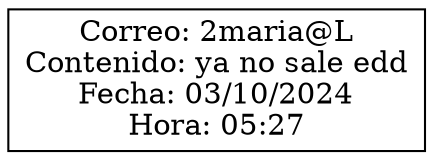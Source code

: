 digraph G {
    node [shape=record];
    rankdir=LR;
    node0 [label="{Correo: 2maria@L\nContenido: ya no sale edd\nFecha: 03/10/2024\nHora: 05:27}"];
}
